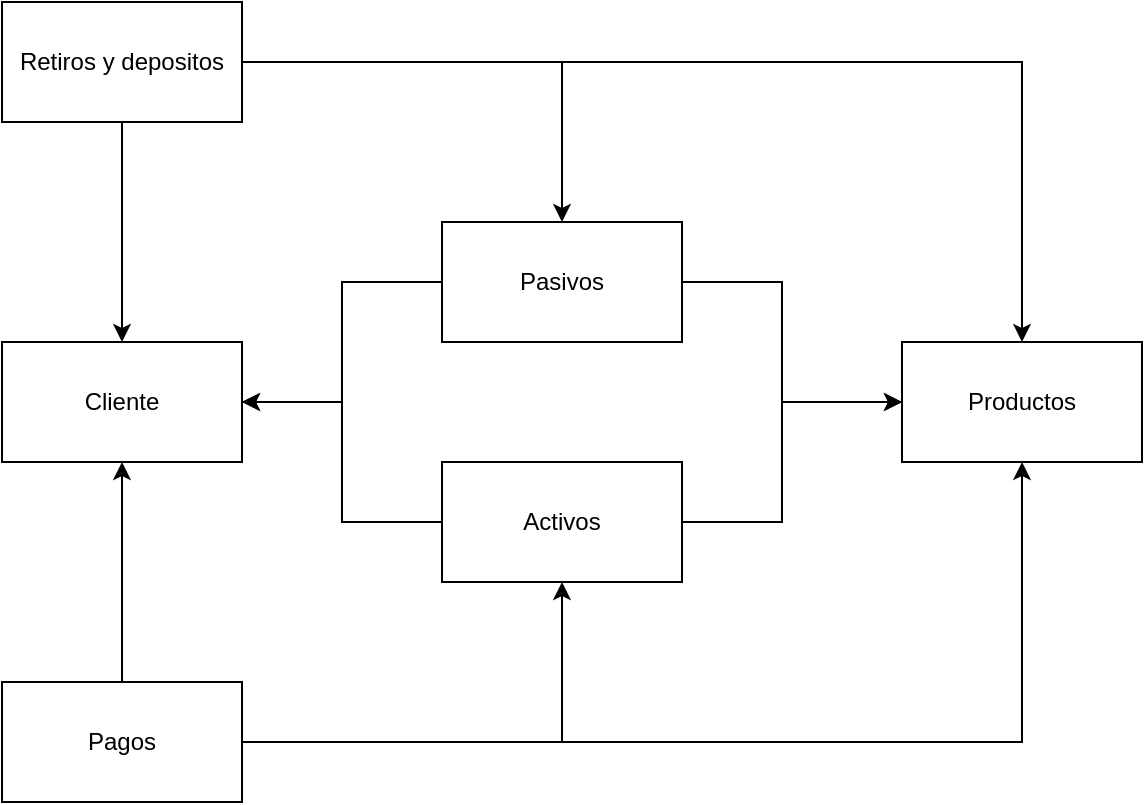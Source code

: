 <mxfile version="20.3.0" type="device" pages="2"><diagram id="I_XKYHVP_WaJHo5WnEV1" name="Microservicios"><mxGraphModel dx="1102" dy="1025" grid="1" gridSize="10" guides="1" tooltips="1" connect="1" arrows="1" fold="1" page="1" pageScale="1" pageWidth="827" pageHeight="1169" math="0" shadow="0"><root><mxCell id="0"/><mxCell id="1" parent="0"/><mxCell id="4X049uIv6wnnRWOvbEZ8-1" value="Cliente" style="rounded=0;whiteSpace=wrap;html=1;" parent="1" vertex="1"><mxGeometry x="129" y="840" width="120" height="60" as="geometry"/></mxCell><mxCell id="4X049uIv6wnnRWOvbEZ8-2" value="Productos" style="rounded=0;whiteSpace=wrap;html=1;" parent="1" vertex="1"><mxGeometry x="579" y="840" width="120" height="60" as="geometry"/></mxCell><mxCell id="4X049uIv6wnnRWOvbEZ8-7" style="edgeStyle=orthogonalEdgeStyle;rounded=0;orthogonalLoop=1;jettySize=auto;html=1;" parent="1" source="4X049uIv6wnnRWOvbEZ8-3" edge="1"><mxGeometry relative="1" as="geometry"><mxPoint x="579" y="870" as="targetPoint"/><Array as="points"><mxPoint x="519" y="810"/><mxPoint x="519" y="870"/></Array></mxGeometry></mxCell><mxCell id="4X049uIv6wnnRWOvbEZ8-9" style="edgeStyle=orthogonalEdgeStyle;rounded=0;orthogonalLoop=1;jettySize=auto;html=1;" parent="1" source="4X049uIv6wnnRWOvbEZ8-3" edge="1"><mxGeometry relative="1" as="geometry"><mxPoint x="249" y="870" as="targetPoint"/><Array as="points"><mxPoint x="299" y="810"/><mxPoint x="299" y="870"/></Array></mxGeometry></mxCell><mxCell id="4X049uIv6wnnRWOvbEZ8-3" value="Pasivos" style="rounded=0;whiteSpace=wrap;html=1;" parent="1" vertex="1"><mxGeometry x="349" y="780" width="120" height="60" as="geometry"/></mxCell><mxCell id="4X049uIv6wnnRWOvbEZ8-6" style="edgeStyle=orthogonalEdgeStyle;rounded=0;orthogonalLoop=1;jettySize=auto;html=1;" parent="1" source="4X049uIv6wnnRWOvbEZ8-4" target="4X049uIv6wnnRWOvbEZ8-2" edge="1"><mxGeometry relative="1" as="geometry"><Array as="points"><mxPoint x="519" y="930"/><mxPoint x="519" y="870"/></Array></mxGeometry></mxCell><mxCell id="4X049uIv6wnnRWOvbEZ8-8" style="edgeStyle=orthogonalEdgeStyle;rounded=0;orthogonalLoop=1;jettySize=auto;html=1;entryX=1;entryY=0.5;entryDx=0;entryDy=0;" parent="1" source="4X049uIv6wnnRWOvbEZ8-4" target="4X049uIv6wnnRWOvbEZ8-1" edge="1"><mxGeometry relative="1" as="geometry"/></mxCell><mxCell id="4X049uIv6wnnRWOvbEZ8-4" value="Activos" style="rounded=0;whiteSpace=wrap;html=1;" parent="1" vertex="1"><mxGeometry x="349" y="900" width="120" height="60" as="geometry"/></mxCell><mxCell id="4X049uIv6wnnRWOvbEZ8-10" style="edgeStyle=orthogonalEdgeStyle;rounded=0;orthogonalLoop=1;jettySize=auto;html=1;" parent="1" source="4X049uIv6wnnRWOvbEZ8-5" target="4X049uIv6wnnRWOvbEZ8-3" edge="1"><mxGeometry relative="1" as="geometry"/></mxCell><mxCell id="4X049uIv6wnnRWOvbEZ8-11" style="edgeStyle=orthogonalEdgeStyle;rounded=0;orthogonalLoop=1;jettySize=auto;html=1;entryX=0.5;entryY=0;entryDx=0;entryDy=0;" parent="1" source="4X049uIv6wnnRWOvbEZ8-5" target="4X049uIv6wnnRWOvbEZ8-1" edge="1"><mxGeometry relative="1" as="geometry"/></mxCell><mxCell id="4X049uIv6wnnRWOvbEZ8-12" style="edgeStyle=orthogonalEdgeStyle;rounded=0;orthogonalLoop=1;jettySize=auto;html=1;" parent="1" source="4X049uIv6wnnRWOvbEZ8-5" target="4X049uIv6wnnRWOvbEZ8-2" edge="1"><mxGeometry relative="1" as="geometry"/></mxCell><mxCell id="4X049uIv6wnnRWOvbEZ8-5" value="Retiros y depositos" style="rounded=0;whiteSpace=wrap;html=1;" parent="1" vertex="1"><mxGeometry x="129" y="670" width="120" height="60" as="geometry"/></mxCell><mxCell id="4X049uIv6wnnRWOvbEZ8-14" style="edgeStyle=orthogonalEdgeStyle;rounded=0;orthogonalLoop=1;jettySize=auto;html=1;" parent="1" source="4X049uIv6wnnRWOvbEZ8-13" target="4X049uIv6wnnRWOvbEZ8-1" edge="1"><mxGeometry relative="1" as="geometry"/></mxCell><mxCell id="4X049uIv6wnnRWOvbEZ8-15" style="edgeStyle=orthogonalEdgeStyle;rounded=0;orthogonalLoop=1;jettySize=auto;html=1;" parent="1" source="4X049uIv6wnnRWOvbEZ8-13" target="4X049uIv6wnnRWOvbEZ8-4" edge="1"><mxGeometry relative="1" as="geometry"/></mxCell><mxCell id="4X049uIv6wnnRWOvbEZ8-16" style="edgeStyle=orthogonalEdgeStyle;rounded=0;orthogonalLoop=1;jettySize=auto;html=1;entryX=0.5;entryY=1;entryDx=0;entryDy=0;" parent="1" source="4X049uIv6wnnRWOvbEZ8-13" target="4X049uIv6wnnRWOvbEZ8-2" edge="1"><mxGeometry relative="1" as="geometry"/></mxCell><mxCell id="4X049uIv6wnnRWOvbEZ8-13" value="Pagos" style="rounded=0;whiteSpace=wrap;html=1;" parent="1" vertex="1"><mxGeometry x="129" y="1010" width="120" height="60" as="geometry"/></mxCell></root></mxGraphModel></diagram><diagram id="5ypVGITs8E1dCBBd-255" name="BD"><mxGraphModel dx="868" dy="482" grid="1" gridSize="10" guides="1" tooltips="1" connect="1" arrows="1" fold="1" page="1" pageScale="1" pageWidth="827" pageHeight="1169" math="0" shadow="0"><root><mxCell id="0"/><mxCell id="1" parent="0"/><mxCell id="MHMNL4vbkPVaqAPb2Tx1-1" value="Clientes del banco" style="rounded=0;whiteSpace=wrap;html=1;" vertex="1" parent="1"><mxGeometry x="120" y="100" width="120" height="60" as="geometry"/></mxCell><mxCell id="MHMNL4vbkPVaqAPb2Tx1-4" style="edgeStyle=orthogonalEdgeStyle;rounded=0;orthogonalLoop=1;jettySize=auto;html=1;exitX=0.5;exitY=0;exitDx=0;exitDy=0;" edge="1" parent="1" source="MHMNL4vbkPVaqAPb2Tx1-2" target="MHMNL4vbkPVaqAPb2Tx1-1"><mxGeometry relative="1" as="geometry"/></mxCell><mxCell id="MHMNL4vbkPVaqAPb2Tx1-2" value="Personal" style="rounded=0;whiteSpace=wrap;html=1;" vertex="1" parent="1"><mxGeometry x="30" y="200" width="120" height="60" as="geometry"/></mxCell><mxCell id="MHMNL4vbkPVaqAPb2Tx1-5" style="edgeStyle=orthogonalEdgeStyle;rounded=0;orthogonalLoop=1;jettySize=auto;html=1;exitX=0.5;exitY=0;exitDx=0;exitDy=0;entryX=0.5;entryY=1;entryDx=0;entryDy=0;" edge="1" parent="1" source="MHMNL4vbkPVaqAPb2Tx1-3" target="MHMNL4vbkPVaqAPb2Tx1-1"><mxGeometry relative="1" as="geometry"><mxPoint x="180" y="170" as="targetPoint"/></mxGeometry></mxCell><mxCell id="MHMNL4vbkPVaqAPb2Tx1-3" value="Empresarial" style="rounded=0;whiteSpace=wrap;html=1;" vertex="1" parent="1"><mxGeometry x="200" y="200" width="120" height="60" as="geometry"/></mxCell><mxCell id="MHMNL4vbkPVaqAPb2Tx1-7" value="Productos" style="rounded=0;whiteSpace=wrap;html=1;" vertex="1" parent="1"><mxGeometry x="460" y="100" width="120" height="60" as="geometry"/></mxCell><mxCell id="MHMNL4vbkPVaqAPb2Tx1-10" style="edgeStyle=orthogonalEdgeStyle;rounded=0;orthogonalLoop=1;jettySize=auto;html=1;exitX=0.5;exitY=0;exitDx=0;exitDy=0;entryX=0.5;entryY=1;entryDx=0;entryDy=0;" edge="1" parent="1" source="MHMNL4vbkPVaqAPb2Tx1-8" target="MHMNL4vbkPVaqAPb2Tx1-7"><mxGeometry relative="1" as="geometry"/></mxCell><mxCell id="MHMNL4vbkPVaqAPb2Tx1-8" value="Pasivos" style="rounded=0;whiteSpace=wrap;html=1;" vertex="1" parent="1"><mxGeometry x="350" y="200" width="120" height="60" as="geometry"/></mxCell><mxCell id="MHMNL4vbkPVaqAPb2Tx1-11" style="edgeStyle=orthogonalEdgeStyle;rounded=0;orthogonalLoop=1;jettySize=auto;html=1;entryX=0.5;entryY=1;entryDx=0;entryDy=0;" edge="1" parent="1" source="MHMNL4vbkPVaqAPb2Tx1-9" target="MHMNL4vbkPVaqAPb2Tx1-7"><mxGeometry relative="1" as="geometry"/></mxCell><mxCell id="MHMNL4vbkPVaqAPb2Tx1-9" value="Activos" style="rounded=0;whiteSpace=wrap;html=1;" vertex="1" parent="1"><mxGeometry x="570" y="200" width="120" height="60" as="geometry"/></mxCell><mxCell id="MHMNL4vbkPVaqAPb2Tx1-15" style="edgeStyle=orthogonalEdgeStyle;rounded=0;orthogonalLoop=1;jettySize=auto;html=1;entryX=0.5;entryY=1;entryDx=0;entryDy=0;" edge="1" parent="1" source="MHMNL4vbkPVaqAPb2Tx1-12" target="MHMNL4vbkPVaqAPb2Tx1-8"><mxGeometry relative="1" as="geometry"><Array as="points"><mxPoint x="280" y="290"/><mxPoint x="410" y="290"/></Array></mxGeometry></mxCell><mxCell id="MHMNL4vbkPVaqAPb2Tx1-12" value="Ahorro" style="rounded=0;whiteSpace=wrap;html=1;" vertex="1" parent="1"><mxGeometry x="220" y="320" width="120" height="60" as="geometry"/></mxCell><mxCell id="MHMNL4vbkPVaqAPb2Tx1-16" style="edgeStyle=orthogonalEdgeStyle;rounded=0;orthogonalLoop=1;jettySize=auto;html=1;exitX=0.5;exitY=0;exitDx=0;exitDy=0;" edge="1" parent="1" source="MHMNL4vbkPVaqAPb2Tx1-13" target="MHMNL4vbkPVaqAPb2Tx1-8"><mxGeometry relative="1" as="geometry"/></mxCell><mxCell id="MHMNL4vbkPVaqAPb2Tx1-13" value="Cuenta corriente" style="rounded=0;whiteSpace=wrap;html=1;" vertex="1" parent="1"><mxGeometry x="350" y="320" width="120" height="60" as="geometry"/></mxCell><mxCell id="MHMNL4vbkPVaqAPb2Tx1-17" style="edgeStyle=orthogonalEdgeStyle;rounded=0;orthogonalLoop=1;jettySize=auto;html=1;entryX=0.5;entryY=1;entryDx=0;entryDy=0;" edge="1" parent="1" source="MHMNL4vbkPVaqAPb2Tx1-14" target="MHMNL4vbkPVaqAPb2Tx1-8"><mxGeometry relative="1" as="geometry"><Array as="points"><mxPoint x="544" y="290"/><mxPoint x="410" y="290"/></Array></mxGeometry></mxCell><mxCell id="MHMNL4vbkPVaqAPb2Tx1-14" value="Plazo Fijo" style="rounded=0;whiteSpace=wrap;html=1;" vertex="1" parent="1"><mxGeometry x="484" y="320" width="120" height="60" as="geometry"/></mxCell><mxCell id="MHMNL4vbkPVaqAPb2Tx1-21" style="edgeStyle=orthogonalEdgeStyle;rounded=0;orthogonalLoop=1;jettySize=auto;html=1;entryX=0.5;entryY=1;entryDx=0;entryDy=0;" edge="1" parent="1" source="MHMNL4vbkPVaqAPb2Tx1-18" target="MHMNL4vbkPVaqAPb2Tx1-9"><mxGeometry relative="1" as="geometry"><Array as="points"><mxPoint x="502" y="390"/><mxPoint x="630" y="390"/></Array></mxGeometry></mxCell><mxCell id="MHMNL4vbkPVaqAPb2Tx1-18" value="Credito personal" style="rounded=0;whiteSpace=wrap;html=1;" vertex="1" parent="1"><mxGeometry x="442" y="430" width="120" height="60" as="geometry"/></mxCell><mxCell id="MHMNL4vbkPVaqAPb2Tx1-22" style="edgeStyle=orthogonalEdgeStyle;rounded=0;orthogonalLoop=1;jettySize=auto;html=1;exitX=0.5;exitY=0;exitDx=0;exitDy=0;" edge="1" parent="1" source="MHMNL4vbkPVaqAPb2Tx1-19" target="MHMNL4vbkPVaqAPb2Tx1-9"><mxGeometry relative="1" as="geometry"/></mxCell><mxCell id="MHMNL4vbkPVaqAPb2Tx1-19" value="Credito Empresarial" style="rounded=0;whiteSpace=wrap;html=1;" vertex="1" parent="1"><mxGeometry x="570" y="430" width="120" height="60" as="geometry"/></mxCell><mxCell id="MHMNL4vbkPVaqAPb2Tx1-23" style="edgeStyle=orthogonalEdgeStyle;rounded=0;orthogonalLoop=1;jettySize=auto;html=1;" edge="1" parent="1" source="MHMNL4vbkPVaqAPb2Tx1-20" target="MHMNL4vbkPVaqAPb2Tx1-9"><mxGeometry relative="1" as="geometry"><Array as="points"><mxPoint x="758" y="390"/><mxPoint x="630" y="390"/></Array></mxGeometry></mxCell><mxCell id="MHMNL4vbkPVaqAPb2Tx1-20" value="Tarjeta de credito" style="rounded=0;whiteSpace=wrap;html=1;" vertex="1" parent="1"><mxGeometry x="698" y="430" width="120" height="60" as="geometry"/></mxCell><mxCell id="MHMNL4vbkPVaqAPb2Tx1-27" style="edgeStyle=orthogonalEdgeStyle;rounded=0;orthogonalLoop=1;jettySize=auto;html=1;" edge="1" parent="1" source="MHMNL4vbkPVaqAPb2Tx1-24" target="MHMNL4vbkPVaqAPb2Tx1-20"><mxGeometry relative="1" as="geometry"/></mxCell><mxCell id="MHMNL4vbkPVaqAPb2Tx1-24" value="Tarjeta de crédito Personal" style="rounded=0;whiteSpace=wrap;html=1;" vertex="1" parent="1"><mxGeometry x="761" y="530" width="120" height="60" as="geometry"/></mxCell><mxCell id="MHMNL4vbkPVaqAPb2Tx1-26" style="edgeStyle=orthogonalEdgeStyle;rounded=0;orthogonalLoop=1;jettySize=auto;html=1;" edge="1" parent="1" source="MHMNL4vbkPVaqAPb2Tx1-25" target="MHMNL4vbkPVaqAPb2Tx1-20"><mxGeometry relative="1" as="geometry"/></mxCell><mxCell id="MHMNL4vbkPVaqAPb2Tx1-25" value="Tarjeta de credito empresarial" style="rounded=0;whiteSpace=wrap;html=1;" vertex="1" parent="1"><mxGeometry x="631" y="530" width="120" height="60" as="geometry"/></mxCell></root></mxGraphModel></diagram></mxfile>